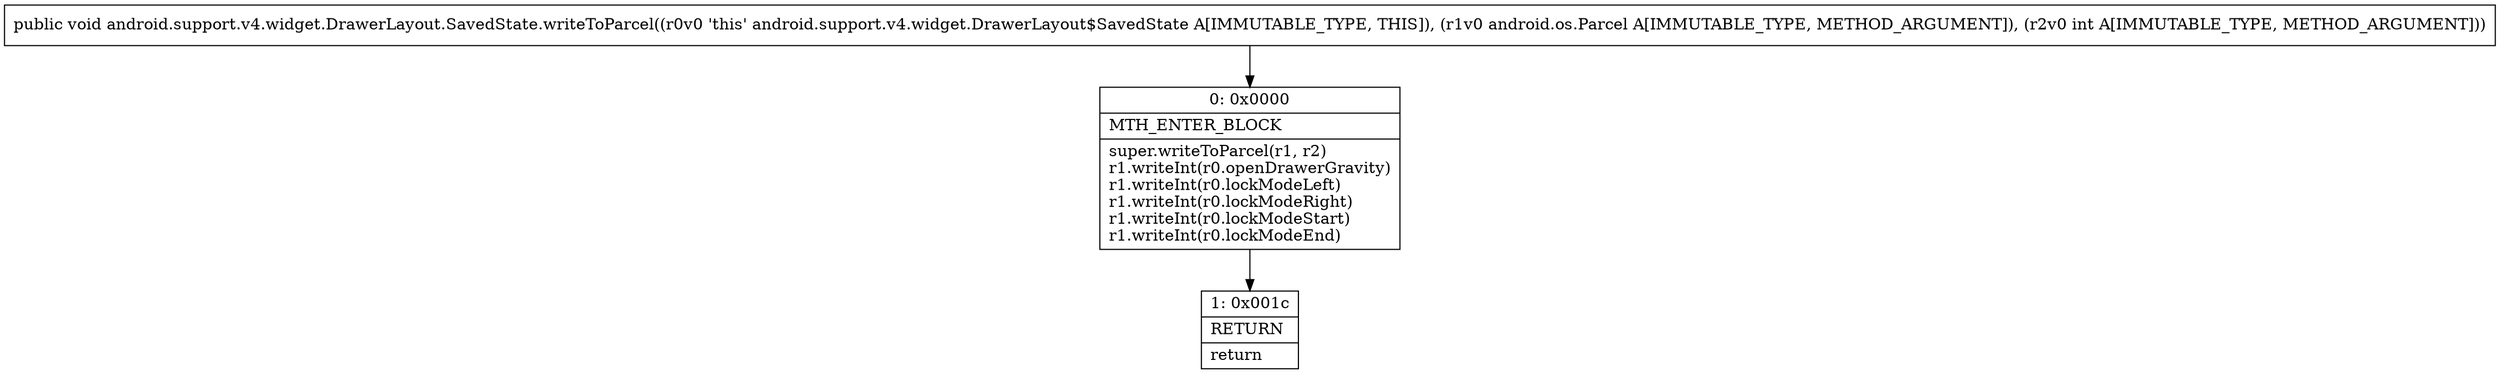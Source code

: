 digraph "CFG forandroid.support.v4.widget.DrawerLayout.SavedState.writeToParcel(Landroid\/os\/Parcel;I)V" {
Node_0 [shape=record,label="{0\:\ 0x0000|MTH_ENTER_BLOCK\l|super.writeToParcel(r1, r2)\lr1.writeInt(r0.openDrawerGravity)\lr1.writeInt(r0.lockModeLeft)\lr1.writeInt(r0.lockModeRight)\lr1.writeInt(r0.lockModeStart)\lr1.writeInt(r0.lockModeEnd)\l}"];
Node_1 [shape=record,label="{1\:\ 0x001c|RETURN\l|return\l}"];
MethodNode[shape=record,label="{public void android.support.v4.widget.DrawerLayout.SavedState.writeToParcel((r0v0 'this' android.support.v4.widget.DrawerLayout$SavedState A[IMMUTABLE_TYPE, THIS]), (r1v0 android.os.Parcel A[IMMUTABLE_TYPE, METHOD_ARGUMENT]), (r2v0 int A[IMMUTABLE_TYPE, METHOD_ARGUMENT])) }"];
MethodNode -> Node_0;
Node_0 -> Node_1;
}

